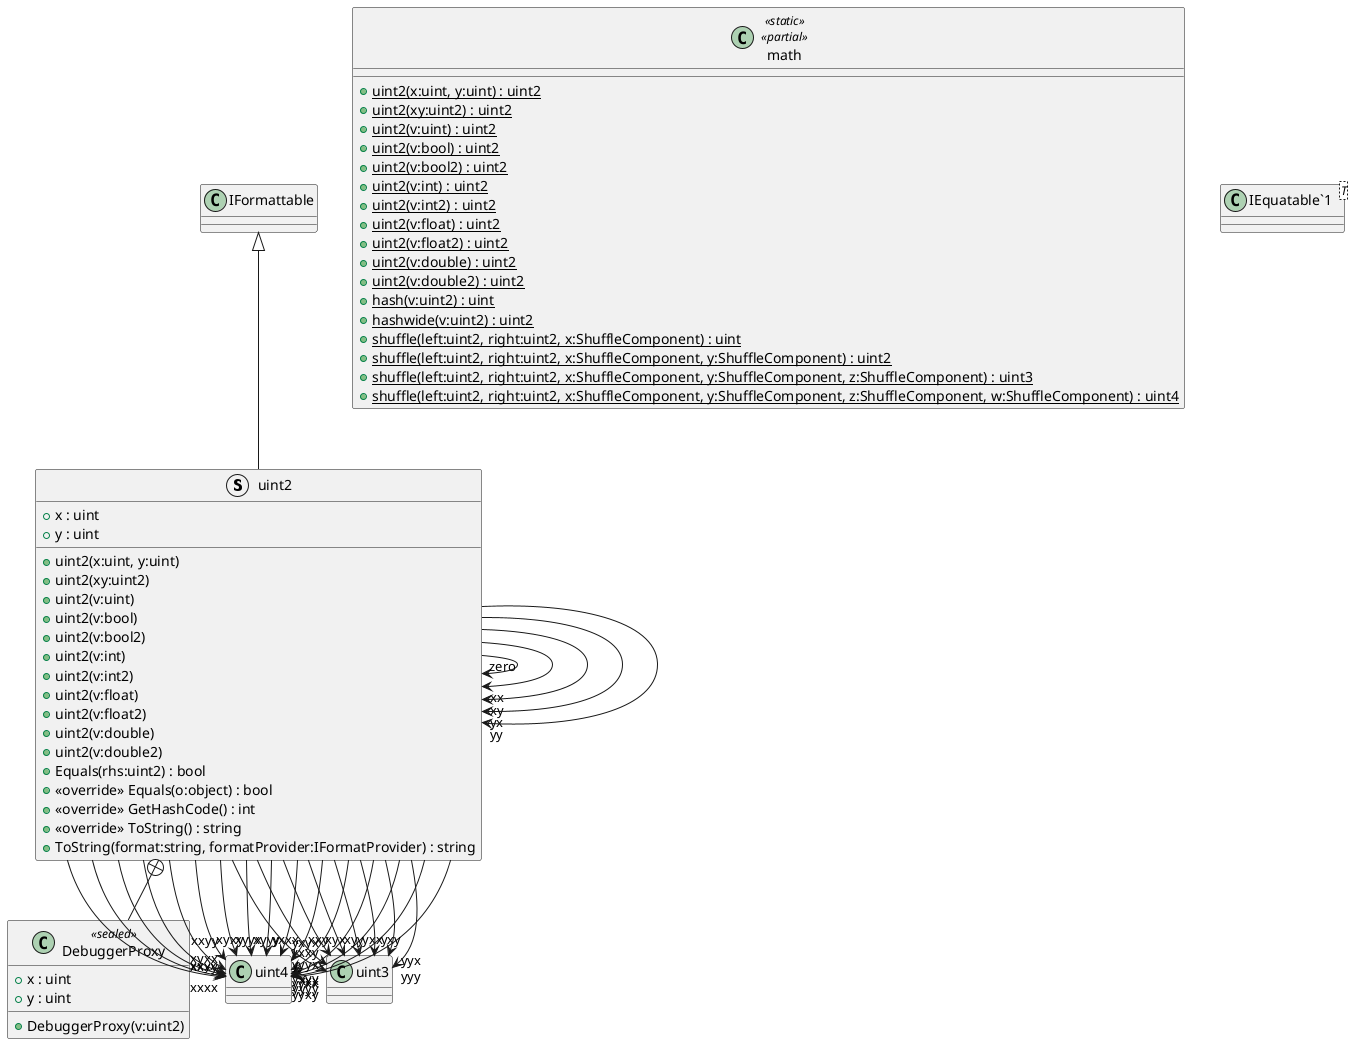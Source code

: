 @startuml
struct uint2 {
    + x : uint
    + y : uint
    + uint2(x:uint, y:uint)
    + uint2(xy:uint2)
    + uint2(v:uint)
    + uint2(v:bool)
    + uint2(v:bool2)
    + uint2(v:int)
    + uint2(v:int2)
    + uint2(v:float)
    + uint2(v:float2)
    + uint2(v:double)
    + uint2(v:double2)
    + Equals(rhs:uint2) : bool
    + <<override>> Equals(o:object) : bool
    + <<override>> GetHashCode() : int
    + <<override>> ToString() : string
    + ToString(format:string, formatProvider:IFormatProvider) : string
}
class math <<static>> <<partial>> {
    + {static} uint2(x:uint, y:uint) : uint2
    + {static} uint2(xy:uint2) : uint2
    + {static} uint2(v:uint) : uint2
    + {static} uint2(v:bool) : uint2
    + {static} uint2(v:bool2) : uint2
    + {static} uint2(v:int) : uint2
    + {static} uint2(v:int2) : uint2
    + {static} uint2(v:float) : uint2
    + {static} uint2(v:float2) : uint2
    + {static} uint2(v:double) : uint2
    + {static} uint2(v:double2) : uint2
    + {static} hash(v:uint2) : uint
    + {static} hashwide(v:uint2) : uint2
    + {static} shuffle(left:uint2, right:uint2, x:ShuffleComponent) : uint
    + {static} shuffle(left:uint2, right:uint2, x:ShuffleComponent, y:ShuffleComponent) : uint2
    + {static} shuffle(left:uint2, right:uint2, x:ShuffleComponent, y:ShuffleComponent, z:ShuffleComponent) : uint3
    + {static} shuffle(left:uint2, right:uint2, x:ShuffleComponent, y:ShuffleComponent, z:ShuffleComponent, w:ShuffleComponent) : uint4
}
class "IEquatable`1"<T> {
}
class DebuggerProxy <<sealed>> {
    + x : uint
    + y : uint
    + DebuggerProxy(v:uint2)
}
IFormattable <|-- uint2
uint2 --> "zero" uint2
uint2 --> "xxxx" uint4
uint2 --> "xxxy" uint4
uint2 --> "xxyx" uint4
uint2 --> "xxyy" uint4
uint2 --> "xyxx" uint4
uint2 --> "xyxy" uint4
uint2 --> "xyyx" uint4
uint2 --> "xyyy" uint4
uint2 --> "yxxx" uint4
uint2 --> "yxxy" uint4
uint2 --> "yxyx" uint4
uint2 --> "yxyy" uint4
uint2 --> "yyxx" uint4
uint2 --> "yyxy" uint4
uint2 --> "yyyx" uint4
uint2 --> "yyyy" uint4
uint2 --> "xxx" uint3
uint2 --> "xxy" uint3
uint2 --> "xyx" uint3
uint2 --> "xyy" uint3
uint2 --> "yxx" uint3
uint2 --> "yxy" uint3
uint2 --> "yyx" uint3
uint2 --> "yyy" uint3
uint2 --> "xx" uint2
uint2 --> "xy" uint2
uint2 --> "yx" uint2
uint2 --> "yy" uint2
uint2 +-- DebuggerProxy
@enduml

